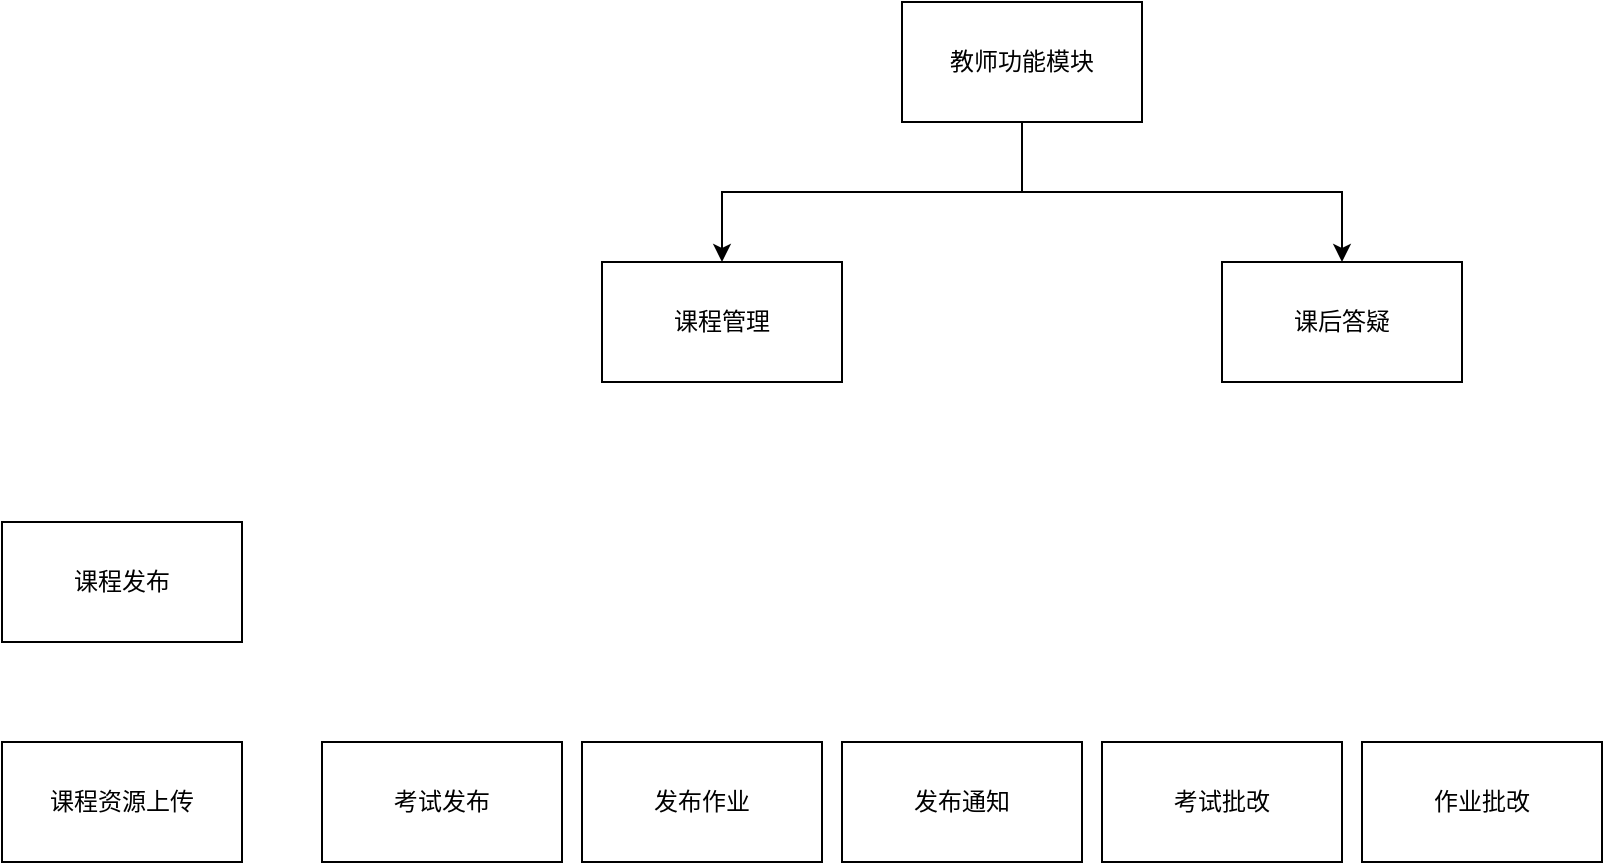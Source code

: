 <mxfile version="21.3.4" type="github">
  <diagram name="第 1 页" id="jQK_BMHHEw9vrDmMg4vz">
    <mxGraphModel dx="1050" dy="541" grid="1" gridSize="10" guides="1" tooltips="1" connect="1" arrows="1" fold="1" page="1" pageScale="1" pageWidth="3300" pageHeight="4681" math="0" shadow="0">
      <root>
        <mxCell id="0" />
        <mxCell id="1" parent="0" />
        <mxCell id="dpEzo3avSsQfXPYqwDW7-4" style="edgeStyle=orthogonalEdgeStyle;rounded=0;orthogonalLoop=1;jettySize=auto;html=1;exitX=0.5;exitY=1;exitDx=0;exitDy=0;entryX=0.5;entryY=0;entryDx=0;entryDy=0;" parent="1" source="dpEzo3avSsQfXPYqwDW7-1" target="dpEzo3avSsQfXPYqwDW7-2" edge="1">
          <mxGeometry relative="1" as="geometry" />
        </mxCell>
        <mxCell id="dpEzo3avSsQfXPYqwDW7-5" style="edgeStyle=orthogonalEdgeStyle;rounded=0;orthogonalLoop=1;jettySize=auto;html=1;exitX=0.5;exitY=1;exitDx=0;exitDy=0;" parent="1" source="dpEzo3avSsQfXPYqwDW7-1" target="dpEzo3avSsQfXPYqwDW7-3" edge="1">
          <mxGeometry relative="1" as="geometry" />
        </mxCell>
        <mxCell id="dpEzo3avSsQfXPYqwDW7-1" value="教师功能模块" style="rounded=0;whiteSpace=wrap;html=1;" parent="1" vertex="1">
          <mxGeometry x="480" y="60" width="120" height="60" as="geometry" />
        </mxCell>
        <mxCell id="dpEzo3avSsQfXPYqwDW7-2" value="课程管理" style="rounded=0;whiteSpace=wrap;html=1;" parent="1" vertex="1">
          <mxGeometry x="330" y="190" width="120" height="60" as="geometry" />
        </mxCell>
        <mxCell id="dpEzo3avSsQfXPYqwDW7-3" value="课后答疑" style="rounded=0;whiteSpace=wrap;html=1;" parent="1" vertex="1">
          <mxGeometry x="640" y="190" width="120" height="60" as="geometry" />
        </mxCell>
        <mxCell id="dpEzo3avSsQfXPYqwDW7-6" value="课程发布" style="rounded=0;whiteSpace=wrap;html=1;" parent="1" vertex="1">
          <mxGeometry x="30" y="320" width="120" height="60" as="geometry" />
        </mxCell>
        <mxCell id="dpEzo3avSsQfXPYqwDW7-7" value="课程资源上传" style="rounded=0;whiteSpace=wrap;html=1;" parent="1" vertex="1">
          <mxGeometry x="30" y="430" width="120" height="60" as="geometry" />
        </mxCell>
        <mxCell id="dpEzo3avSsQfXPYqwDW7-8" value="考试发布" style="rounded=0;whiteSpace=wrap;html=1;" parent="1" vertex="1">
          <mxGeometry x="190" y="430" width="120" height="60" as="geometry" />
        </mxCell>
        <mxCell id="dpEzo3avSsQfXPYqwDW7-9" value="发布作业" style="rounded=0;whiteSpace=wrap;html=1;" parent="1" vertex="1">
          <mxGeometry x="320" y="430" width="120" height="60" as="geometry" />
        </mxCell>
        <mxCell id="dpEzo3avSsQfXPYqwDW7-10" value="发布通知" style="rounded=0;whiteSpace=wrap;html=1;" parent="1" vertex="1">
          <mxGeometry x="450" y="430" width="120" height="60" as="geometry" />
        </mxCell>
        <mxCell id="dpEzo3avSsQfXPYqwDW7-11" value="作业批改" style="rounded=0;whiteSpace=wrap;html=1;" parent="1" vertex="1">
          <mxGeometry x="710" y="430" width="120" height="60" as="geometry" />
        </mxCell>
        <mxCell id="dpEzo3avSsQfXPYqwDW7-12" value="考试批改" style="rounded=0;whiteSpace=wrap;html=1;" parent="1" vertex="1">
          <mxGeometry x="580" y="430" width="120" height="60" as="geometry" />
        </mxCell>
      </root>
    </mxGraphModel>
  </diagram>
</mxfile>
